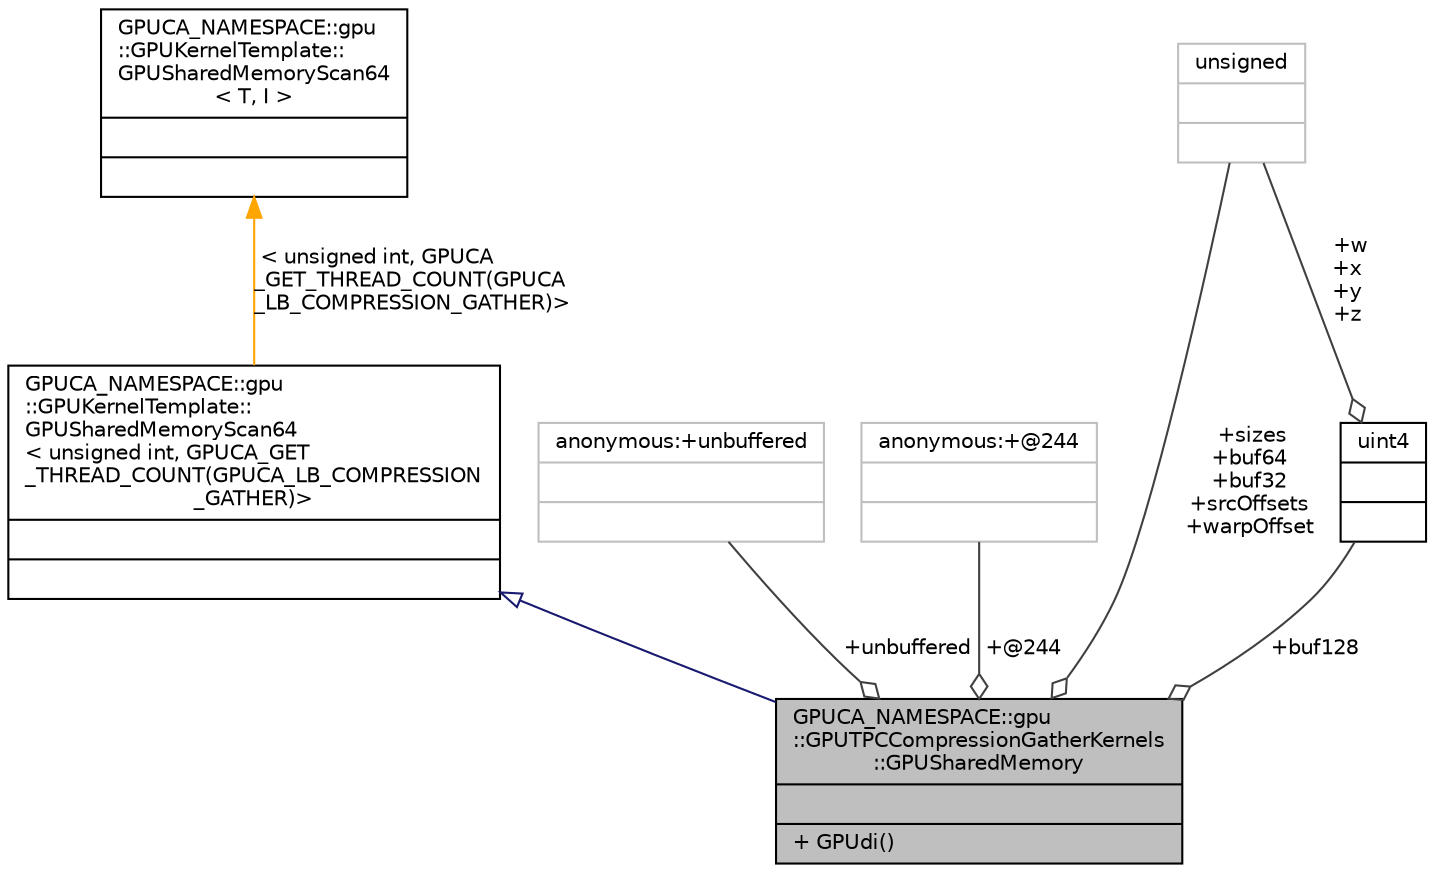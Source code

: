 digraph "GPUCA_NAMESPACE::gpu::GPUTPCCompressionGatherKernels::GPUSharedMemory"
{
 // INTERACTIVE_SVG=YES
  bgcolor="transparent";
  edge [fontname="Helvetica",fontsize="10",labelfontname="Helvetica",labelfontsize="10"];
  node [fontname="Helvetica",fontsize="10",shape=record];
  Node3 [label="{GPUCA_NAMESPACE::gpu\l::GPUTPCCompressionGatherKernels\l::GPUSharedMemory\n||+ GPUdi()\l}",height=0.2,width=0.4,color="black", fillcolor="grey75", style="filled", fontcolor="black"];
  Node4 -> Node3 [dir="back",color="midnightblue",fontsize="10",style="solid",arrowtail="onormal",fontname="Helvetica"];
  Node4 [label="{GPUCA_NAMESPACE::gpu\l::GPUKernelTemplate::\lGPUSharedMemoryScan64\l\< unsigned int, GPUCA_GET\l_THREAD_COUNT(GPUCA_LB_COMPRESSION\l_GATHER)\>\n||}",height=0.2,width=0.4,color="black",URL="$dd/deb/structGPUCA__NAMESPACE_1_1gpu_1_1GPUKernelTemplate_1_1GPUSharedMemoryScan64.html"];
  Node5 -> Node4 [dir="back",color="orange",fontsize="10",style="solid",label=" \< unsigned int, GPUCA\l_GET_THREAD_COUNT(GPUCA\l_LB_COMPRESSION_GATHER)\>" ,fontname="Helvetica"];
  Node5 [label="{GPUCA_NAMESPACE::gpu\l::GPUKernelTemplate::\lGPUSharedMemoryScan64\l\< T, I \>\n||}",height=0.2,width=0.4,color="black",URL="$dd/deb/structGPUCA__NAMESPACE_1_1gpu_1_1GPUKernelTemplate_1_1GPUSharedMemoryScan64.html"];
  Node6 -> Node3 [color="grey25",fontsize="10",style="solid",label=" +unbuffered" ,arrowhead="odiamond",fontname="Helvetica"];
  Node6 [label="{anonymous:+unbuffered\n||}",height=0.2,width=0.4,color="grey75"];
  Node7 -> Node3 [color="grey25",fontsize="10",style="solid",label=" +@244" ,arrowhead="odiamond",fontname="Helvetica"];
  Node7 [label="{anonymous:+@244\n||}",height=0.2,width=0.4,color="grey75"];
  Node8 -> Node3 [color="grey25",fontsize="10",style="solid",label=" +buf128" ,arrowhead="odiamond",fontname="Helvetica"];
  Node8 [label="{uint4\n||}",height=0.2,width=0.4,color="black",URL="$da/d09/structuint4.html"];
  Node9 -> Node8 [color="grey25",fontsize="10",style="solid",label=" +w\n+x\n+y\n+z" ,arrowhead="odiamond",fontname="Helvetica"];
  Node9 [label="{unsigned\n||}",height=0.2,width=0.4,color="grey75"];
  Node9 -> Node3 [color="grey25",fontsize="10",style="solid",label=" +sizes\n+buf64\n+buf32\n+srcOffsets\n+warpOffset" ,arrowhead="odiamond",fontname="Helvetica"];
}
